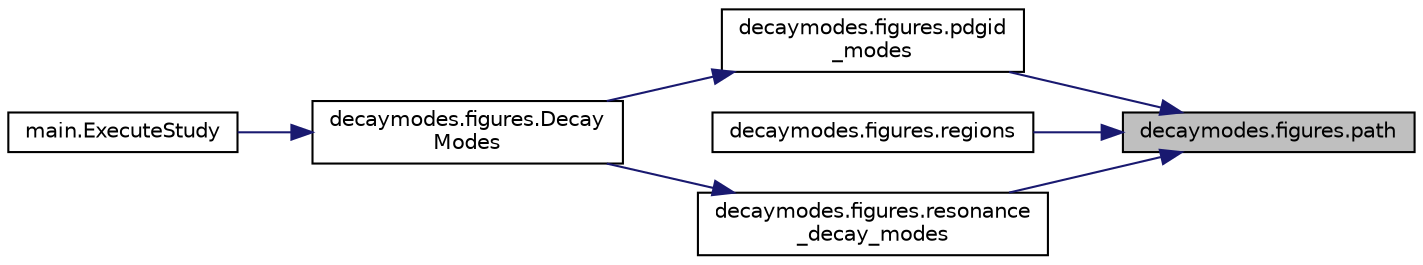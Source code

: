 digraph "decaymodes.figures.path"
{
 // INTERACTIVE_SVG=YES
 // LATEX_PDF_SIZE
  edge [fontname="Helvetica",fontsize="10",labelfontname="Helvetica",labelfontsize="10"];
  node [fontname="Helvetica",fontsize="10",shape=record];
  rankdir="RL";
  Node1 [label="decaymodes.figures.path",height=0.2,width=0.4,color="black", fillcolor="grey75", style="filled", fontcolor="black",tooltip=" "];
  Node1 -> Node2 [dir="back",color="midnightblue",fontsize="10",style="solid",fontname="Helvetica"];
  Node2 [label="decaymodes.figures.pdgid\l_modes",height=0.2,width=0.4,color="black", fillcolor="white", style="filled",URL="$namespacedecaymodes_1_1figures.html#ae8824237ae8c48a4c2c9cf06a1260c05",tooltip=" "];
  Node2 -> Node3 [dir="back",color="midnightblue",fontsize="10",style="solid",fontname="Helvetica"];
  Node3 [label="decaymodes.figures.Decay\lModes",height=0.2,width=0.4,color="black", fillcolor="white", style="filled",URL="$namespacedecaymodes_1_1figures.html#a34ea854d5accc2c0d7a4e714de33c101",tooltip=" "];
  Node3 -> Node4 [dir="back",color="midnightblue",fontsize="10",style="solid",fontname="Helvetica"];
  Node4 [label="main.ExecuteStudy",height=0.2,width=0.4,color="black", fillcolor="white", style="filled",URL="$namespacemain.html#a7afac8f5e46c718321f188d7888c2de0",tooltip=" "];
  Node1 -> Node5 [dir="back",color="midnightblue",fontsize="10",style="solid",fontname="Helvetica"];
  Node5 [label="decaymodes.figures.regions",height=0.2,width=0.4,color="black", fillcolor="white", style="filled",URL="$namespacedecaymodes_1_1figures.html#ae888382f9bb180c52afecef037a442ef",tooltip=" "];
  Node1 -> Node6 [dir="back",color="midnightblue",fontsize="10",style="solid",fontname="Helvetica"];
  Node6 [label="decaymodes.figures.resonance\l_decay_modes",height=0.2,width=0.4,color="black", fillcolor="white", style="filled",URL="$namespacedecaymodes_1_1figures.html#a709b13736f0529cd9d308aa95e36f180",tooltip=" "];
  Node6 -> Node3 [dir="back",color="midnightblue",fontsize="10",style="solid",fontname="Helvetica"];
}
